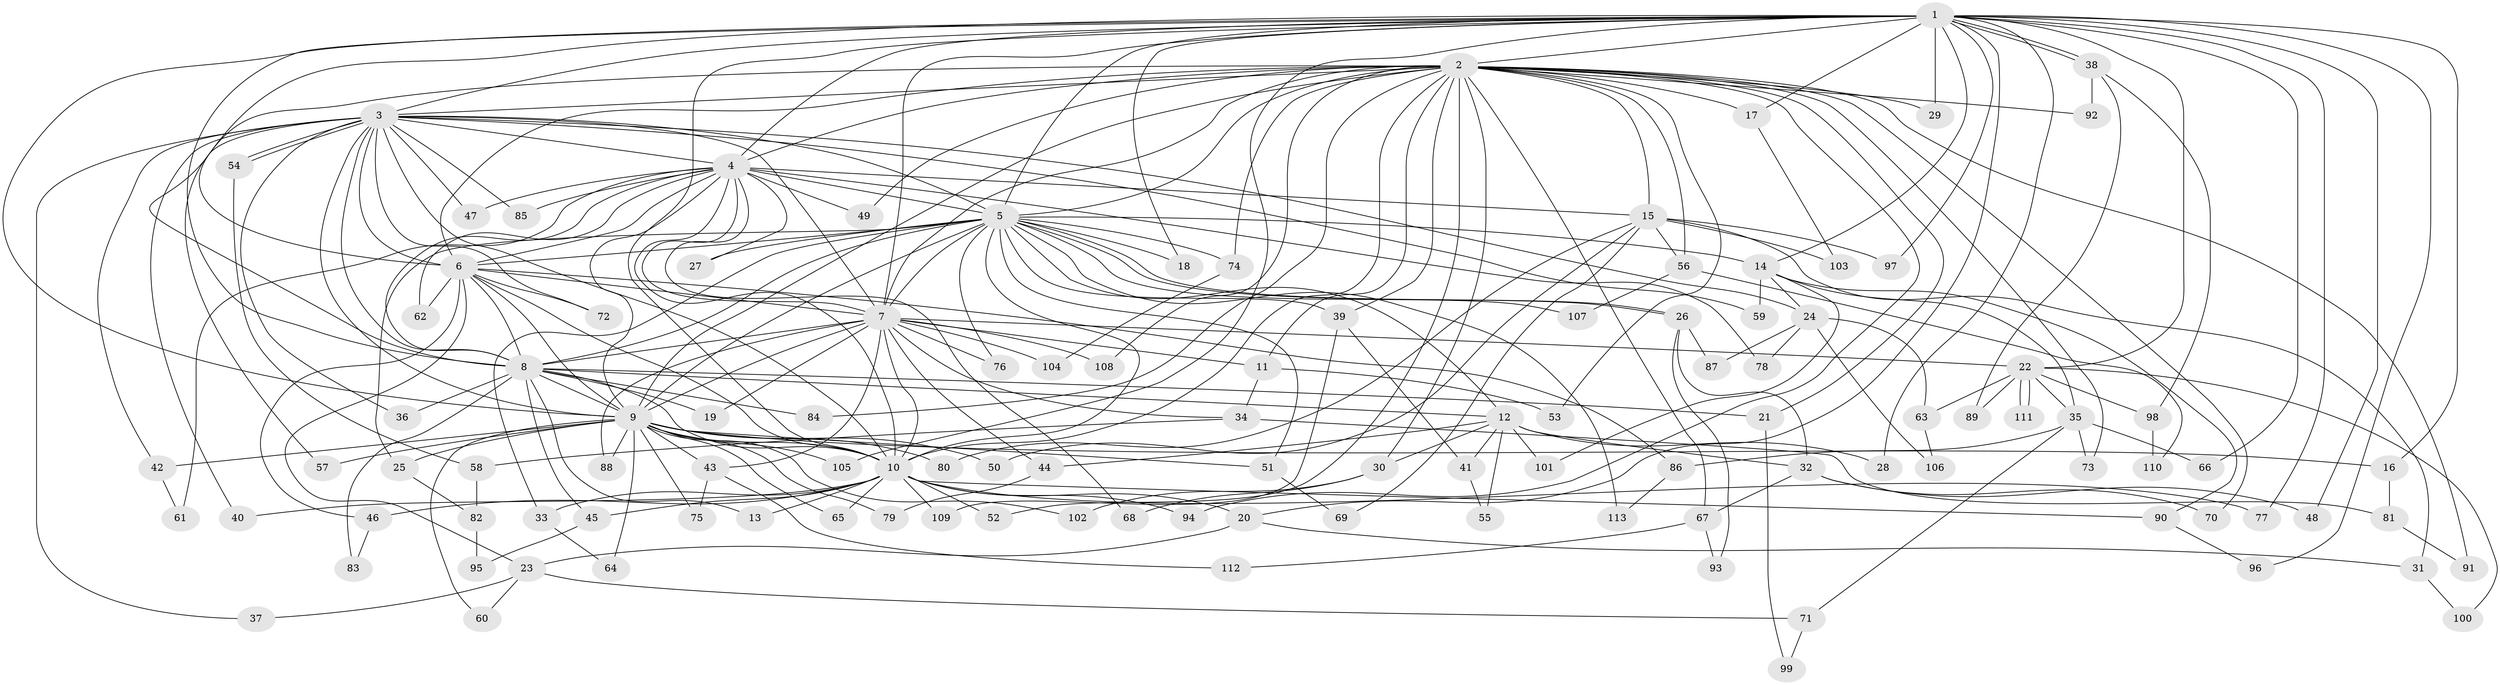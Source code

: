 // coarse degree distribution, {16: 0.04411764705882353, 18: 0.014705882352941176, 20: 0.014705882352941176, 3: 0.29411764705882354, 8: 0.029411764705882353, 26: 0.014705882352941176, 5: 0.04411764705882353, 2: 0.3382352941176471, 4: 0.10294117647058823, 7: 0.014705882352941176, 6: 0.014705882352941176, 17: 0.029411764705882353, 9: 0.014705882352941176, 22: 0.014705882352941176, 1: 0.014705882352941176}
// Generated by graph-tools (version 1.1) at 2025/36/03/04/25 23:36:31]
// undirected, 113 vertices, 251 edges
graph export_dot {
  node [color=gray90,style=filled];
  1;
  2;
  3;
  4;
  5;
  6;
  7;
  8;
  9;
  10;
  11;
  12;
  13;
  14;
  15;
  16;
  17;
  18;
  19;
  20;
  21;
  22;
  23;
  24;
  25;
  26;
  27;
  28;
  29;
  30;
  31;
  32;
  33;
  34;
  35;
  36;
  37;
  38;
  39;
  40;
  41;
  42;
  43;
  44;
  45;
  46;
  47;
  48;
  49;
  50;
  51;
  52;
  53;
  54;
  55;
  56;
  57;
  58;
  59;
  60;
  61;
  62;
  63;
  64;
  65;
  66;
  67;
  68;
  69;
  70;
  71;
  72;
  73;
  74;
  75;
  76;
  77;
  78;
  79;
  80;
  81;
  82;
  83;
  84;
  85;
  86;
  87;
  88;
  89;
  90;
  91;
  92;
  93;
  94;
  95;
  96;
  97;
  98;
  99;
  100;
  101;
  102;
  103;
  104;
  105;
  106;
  107;
  108;
  109;
  110;
  111;
  112;
  113;
  1 -- 2;
  1 -- 3;
  1 -- 4;
  1 -- 5;
  1 -- 6;
  1 -- 7;
  1 -- 8;
  1 -- 9;
  1 -- 10;
  1 -- 14;
  1 -- 16;
  1 -- 17;
  1 -- 18;
  1 -- 20;
  1 -- 22;
  1 -- 28;
  1 -- 29;
  1 -- 38;
  1 -- 38;
  1 -- 48;
  1 -- 66;
  1 -- 77;
  1 -- 96;
  1 -- 97;
  1 -- 105;
  2 -- 3;
  2 -- 4;
  2 -- 5;
  2 -- 6;
  2 -- 7;
  2 -- 8;
  2 -- 9;
  2 -- 10;
  2 -- 11;
  2 -- 15;
  2 -- 17;
  2 -- 21;
  2 -- 29;
  2 -- 30;
  2 -- 39;
  2 -- 49;
  2 -- 52;
  2 -- 53;
  2 -- 56;
  2 -- 67;
  2 -- 70;
  2 -- 73;
  2 -- 74;
  2 -- 84;
  2 -- 91;
  2 -- 92;
  2 -- 94;
  2 -- 108;
  3 -- 4;
  3 -- 5;
  3 -- 6;
  3 -- 7;
  3 -- 8;
  3 -- 9;
  3 -- 10;
  3 -- 24;
  3 -- 36;
  3 -- 37;
  3 -- 40;
  3 -- 42;
  3 -- 47;
  3 -- 54;
  3 -- 54;
  3 -- 57;
  3 -- 59;
  3 -- 72;
  3 -- 85;
  4 -- 5;
  4 -- 6;
  4 -- 7;
  4 -- 8;
  4 -- 9;
  4 -- 10;
  4 -- 15;
  4 -- 27;
  4 -- 47;
  4 -- 49;
  4 -- 61;
  4 -- 62;
  4 -- 68;
  4 -- 78;
  4 -- 85;
  5 -- 6;
  5 -- 7;
  5 -- 8;
  5 -- 9;
  5 -- 10;
  5 -- 12;
  5 -- 14;
  5 -- 18;
  5 -- 25;
  5 -- 26;
  5 -- 26;
  5 -- 27;
  5 -- 33;
  5 -- 39;
  5 -- 51;
  5 -- 74;
  5 -- 76;
  5 -- 107;
  5 -- 113;
  6 -- 7;
  6 -- 8;
  6 -- 9;
  6 -- 10;
  6 -- 23;
  6 -- 46;
  6 -- 62;
  6 -- 72;
  6 -- 86;
  7 -- 8;
  7 -- 9;
  7 -- 10;
  7 -- 11;
  7 -- 19;
  7 -- 22;
  7 -- 34;
  7 -- 43;
  7 -- 44;
  7 -- 76;
  7 -- 88;
  7 -- 104;
  7 -- 108;
  8 -- 9;
  8 -- 10;
  8 -- 12;
  8 -- 13;
  8 -- 19;
  8 -- 21;
  8 -- 36;
  8 -- 45;
  8 -- 83;
  8 -- 84;
  9 -- 10;
  9 -- 16;
  9 -- 25;
  9 -- 42;
  9 -- 43;
  9 -- 50;
  9 -- 51;
  9 -- 57;
  9 -- 60;
  9 -- 64;
  9 -- 65;
  9 -- 75;
  9 -- 79;
  9 -- 80;
  9 -- 88;
  9 -- 102;
  9 -- 105;
  10 -- 13;
  10 -- 20;
  10 -- 33;
  10 -- 40;
  10 -- 45;
  10 -- 46;
  10 -- 52;
  10 -- 65;
  10 -- 77;
  10 -- 90;
  10 -- 94;
  10 -- 109;
  11 -- 34;
  11 -- 53;
  12 -- 28;
  12 -- 30;
  12 -- 32;
  12 -- 41;
  12 -- 44;
  12 -- 55;
  12 -- 101;
  14 -- 24;
  14 -- 35;
  14 -- 59;
  14 -- 90;
  14 -- 101;
  15 -- 31;
  15 -- 50;
  15 -- 56;
  15 -- 69;
  15 -- 80;
  15 -- 97;
  15 -- 103;
  16 -- 81;
  17 -- 103;
  20 -- 23;
  20 -- 31;
  21 -- 99;
  22 -- 35;
  22 -- 63;
  22 -- 89;
  22 -- 98;
  22 -- 100;
  22 -- 111;
  22 -- 111;
  23 -- 37;
  23 -- 60;
  23 -- 71;
  24 -- 63;
  24 -- 78;
  24 -- 87;
  24 -- 106;
  25 -- 82;
  26 -- 32;
  26 -- 87;
  26 -- 93;
  30 -- 68;
  30 -- 102;
  31 -- 100;
  32 -- 48;
  32 -- 67;
  32 -- 70;
  33 -- 64;
  34 -- 58;
  34 -- 81;
  35 -- 66;
  35 -- 71;
  35 -- 73;
  35 -- 86;
  38 -- 89;
  38 -- 92;
  38 -- 98;
  39 -- 41;
  39 -- 109;
  41 -- 55;
  42 -- 61;
  43 -- 75;
  43 -- 112;
  44 -- 79;
  45 -- 95;
  46 -- 83;
  51 -- 69;
  54 -- 58;
  56 -- 107;
  56 -- 110;
  58 -- 82;
  63 -- 106;
  67 -- 93;
  67 -- 112;
  71 -- 99;
  74 -- 104;
  81 -- 91;
  82 -- 95;
  86 -- 113;
  90 -- 96;
  98 -- 110;
}
